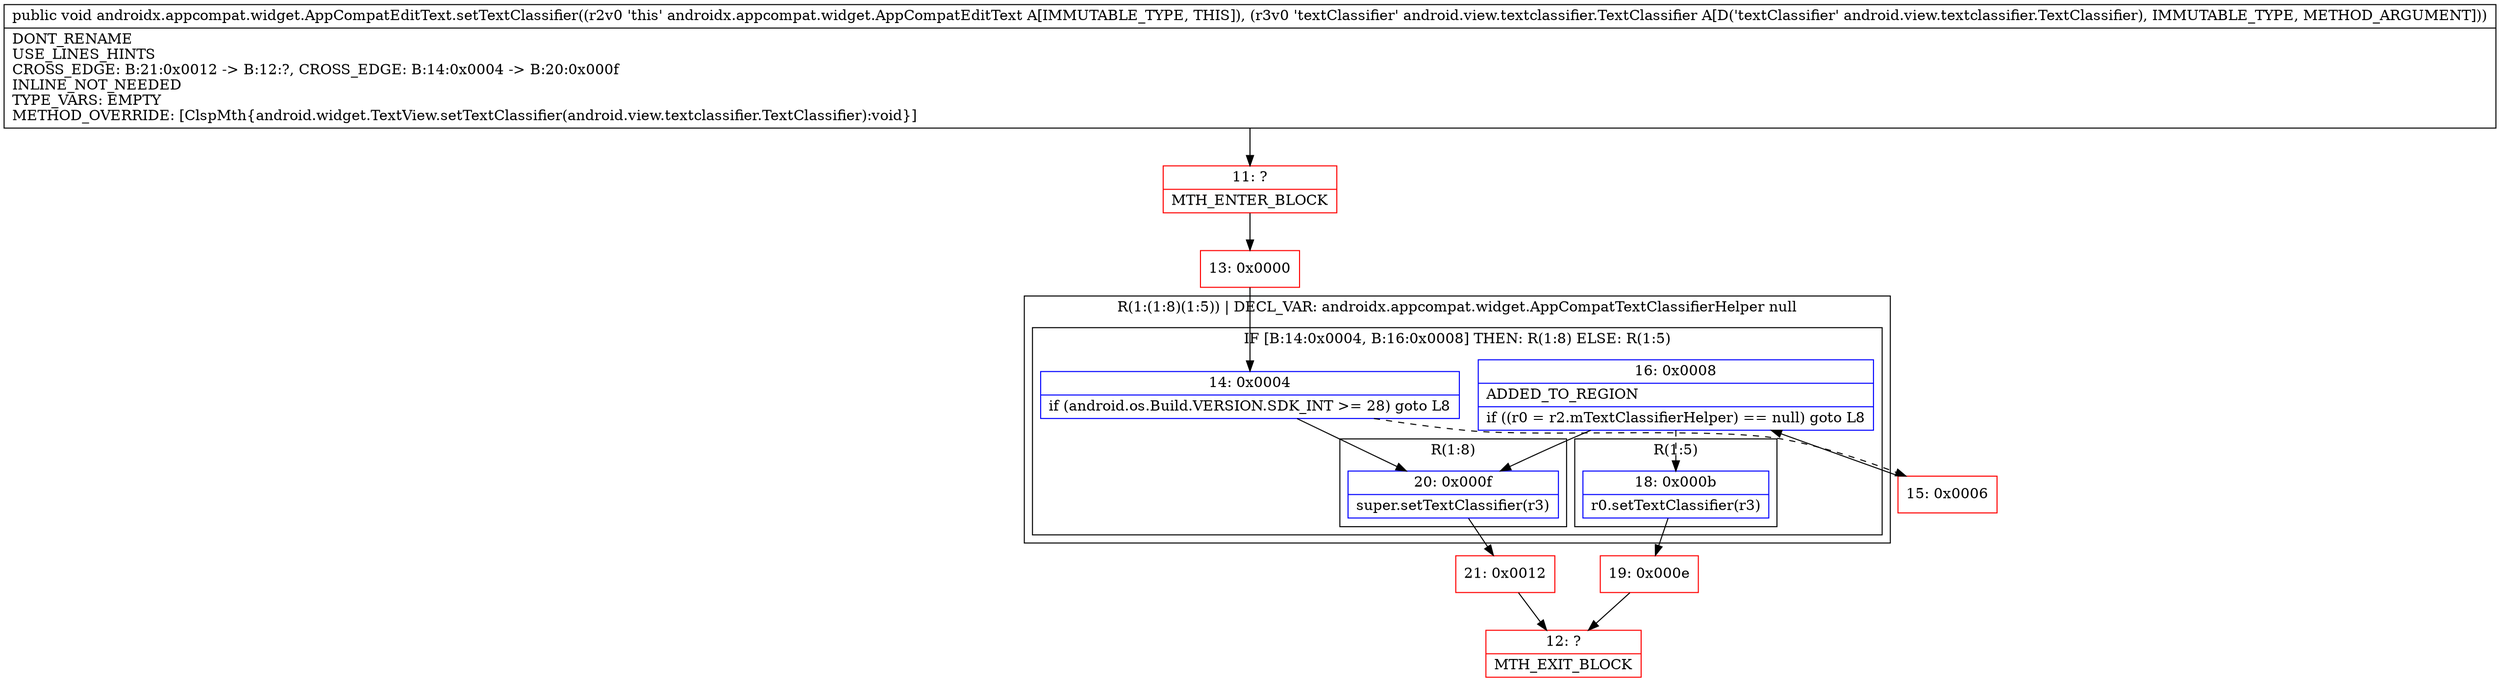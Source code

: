 digraph "CFG forandroidx.appcompat.widget.AppCompatEditText.setTextClassifier(Landroid\/view\/textclassifier\/TextClassifier;)V" {
subgraph cluster_Region_1498950697 {
label = "R(1:(1:8)(1:5)) | DECL_VAR: androidx.appcompat.widget.AppCompatTextClassifierHelper null\l";
node [shape=record,color=blue];
subgraph cluster_IfRegion_1416816392 {
label = "IF [B:14:0x0004, B:16:0x0008] THEN: R(1:8) ELSE: R(1:5)";
node [shape=record,color=blue];
Node_14 [shape=record,label="{14\:\ 0x0004|if (android.os.Build.VERSION.SDK_INT \>= 28) goto L8\l}"];
Node_16 [shape=record,label="{16\:\ 0x0008|ADDED_TO_REGION\l|if ((r0 = r2.mTextClassifierHelper) == null) goto L8\l}"];
subgraph cluster_Region_341704751 {
label = "R(1:8)";
node [shape=record,color=blue];
Node_20 [shape=record,label="{20\:\ 0x000f|super.setTextClassifier(r3)\l}"];
}
subgraph cluster_Region_1546109189 {
label = "R(1:5)";
node [shape=record,color=blue];
Node_18 [shape=record,label="{18\:\ 0x000b|r0.setTextClassifier(r3)\l}"];
}
}
}
Node_11 [shape=record,color=red,label="{11\:\ ?|MTH_ENTER_BLOCK\l}"];
Node_13 [shape=record,color=red,label="{13\:\ 0x0000}"];
Node_15 [shape=record,color=red,label="{15\:\ 0x0006}"];
Node_19 [shape=record,color=red,label="{19\:\ 0x000e}"];
Node_12 [shape=record,color=red,label="{12\:\ ?|MTH_EXIT_BLOCK\l}"];
Node_21 [shape=record,color=red,label="{21\:\ 0x0012}"];
MethodNode[shape=record,label="{public void androidx.appcompat.widget.AppCompatEditText.setTextClassifier((r2v0 'this' androidx.appcompat.widget.AppCompatEditText A[IMMUTABLE_TYPE, THIS]), (r3v0 'textClassifier' android.view.textclassifier.TextClassifier A[D('textClassifier' android.view.textclassifier.TextClassifier), IMMUTABLE_TYPE, METHOD_ARGUMENT]))  | DONT_RENAME\lUSE_LINES_HINTS\lCROSS_EDGE: B:21:0x0012 \-\> B:12:?, CROSS_EDGE: B:14:0x0004 \-\> B:20:0x000f\lINLINE_NOT_NEEDED\lTYPE_VARS: EMPTY\lMETHOD_OVERRIDE: [ClspMth\{android.widget.TextView.setTextClassifier(android.view.textclassifier.TextClassifier):void\}]\l}"];
MethodNode -> Node_11;Node_14 -> Node_15[style=dashed];
Node_14 -> Node_20;
Node_16 -> Node_18[style=dashed];
Node_16 -> Node_20;
Node_20 -> Node_21;
Node_18 -> Node_19;
Node_11 -> Node_13;
Node_13 -> Node_14;
Node_15 -> Node_16;
Node_19 -> Node_12;
Node_21 -> Node_12;
}

